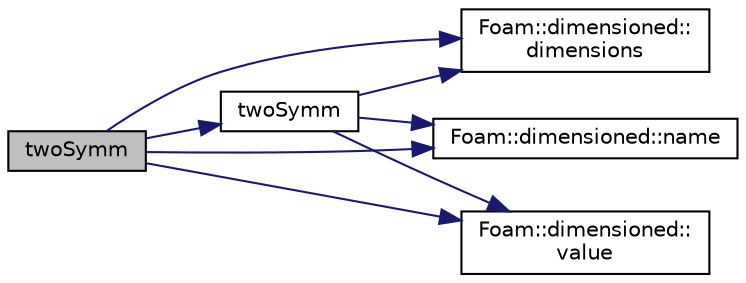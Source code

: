 digraph "twoSymm"
{
  bgcolor="transparent";
  edge [fontname="Helvetica",fontsize="10",labelfontname="Helvetica",labelfontsize="10"];
  node [fontname="Helvetica",fontsize="10",shape=record];
  rankdir="LR";
  Node44874 [label="twoSymm",height=0.2,width=0.4,color="black", fillcolor="grey75", style="filled", fontcolor="black"];
  Node44874 -> Node44875 [color="midnightblue",fontsize="10",style="solid",fontname="Helvetica"];
  Node44875 [label="Foam::dimensioned::\ldimensions",height=0.2,width=0.4,color="black",URL="$a27473.html#a512673c2674ca2d38885f1bb5f6994fb",tooltip="Return const reference to dimensions. "];
  Node44874 -> Node44876 [color="midnightblue",fontsize="10",style="solid",fontname="Helvetica"];
  Node44876 [label="Foam::dimensioned::name",height=0.2,width=0.4,color="black",URL="$a27473.html#ade4113569ef0db70665fded275a5e38e",tooltip="Return const reference to name. "];
  Node44874 -> Node44877 [color="midnightblue",fontsize="10",style="solid",fontname="Helvetica"];
  Node44877 [label="twoSymm",height=0.2,width=0.4,color="black",URL="$a21851.html#a446550beb700669a32e76d9b87d5e043"];
  Node44877 -> Node44875 [color="midnightblue",fontsize="10",style="solid",fontname="Helvetica"];
  Node44877 -> Node44876 [color="midnightblue",fontsize="10",style="solid",fontname="Helvetica"];
  Node44877 -> Node44878 [color="midnightblue",fontsize="10",style="solid",fontname="Helvetica"];
  Node44878 [label="Foam::dimensioned::\lvalue",height=0.2,width=0.4,color="black",URL="$a27473.html#a7948200a26c85fc3a83ffa510a91d668",tooltip="Return const reference to value. "];
  Node44874 -> Node44878 [color="midnightblue",fontsize="10",style="solid",fontname="Helvetica"];
}
